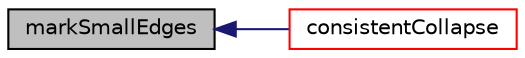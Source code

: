 digraph "markSmallEdges"
{
  bgcolor="transparent";
  edge [fontname="Helvetica",fontsize="10",labelfontname="Helvetica",labelfontsize="10"];
  node [fontname="Helvetica",fontsize="10",shape=record];
  rankdir="LR";
  Node1 [label="markSmallEdges",height=0.2,width=0.4,color="black", fillcolor="grey75", style="filled", fontcolor="black"];
  Node1 -> Node2 [dir="back",color="midnightblue",fontsize="10",style="solid",fontname="Helvetica"];
  Node2 [label="consistentCollapse",height=0.2,width=0.4,color="red",URL="$a00613.html#a70ec95413552469153a76deff350a0d5",tooltip="Ensure that the collapse is parallel consistent and update. "];
}
